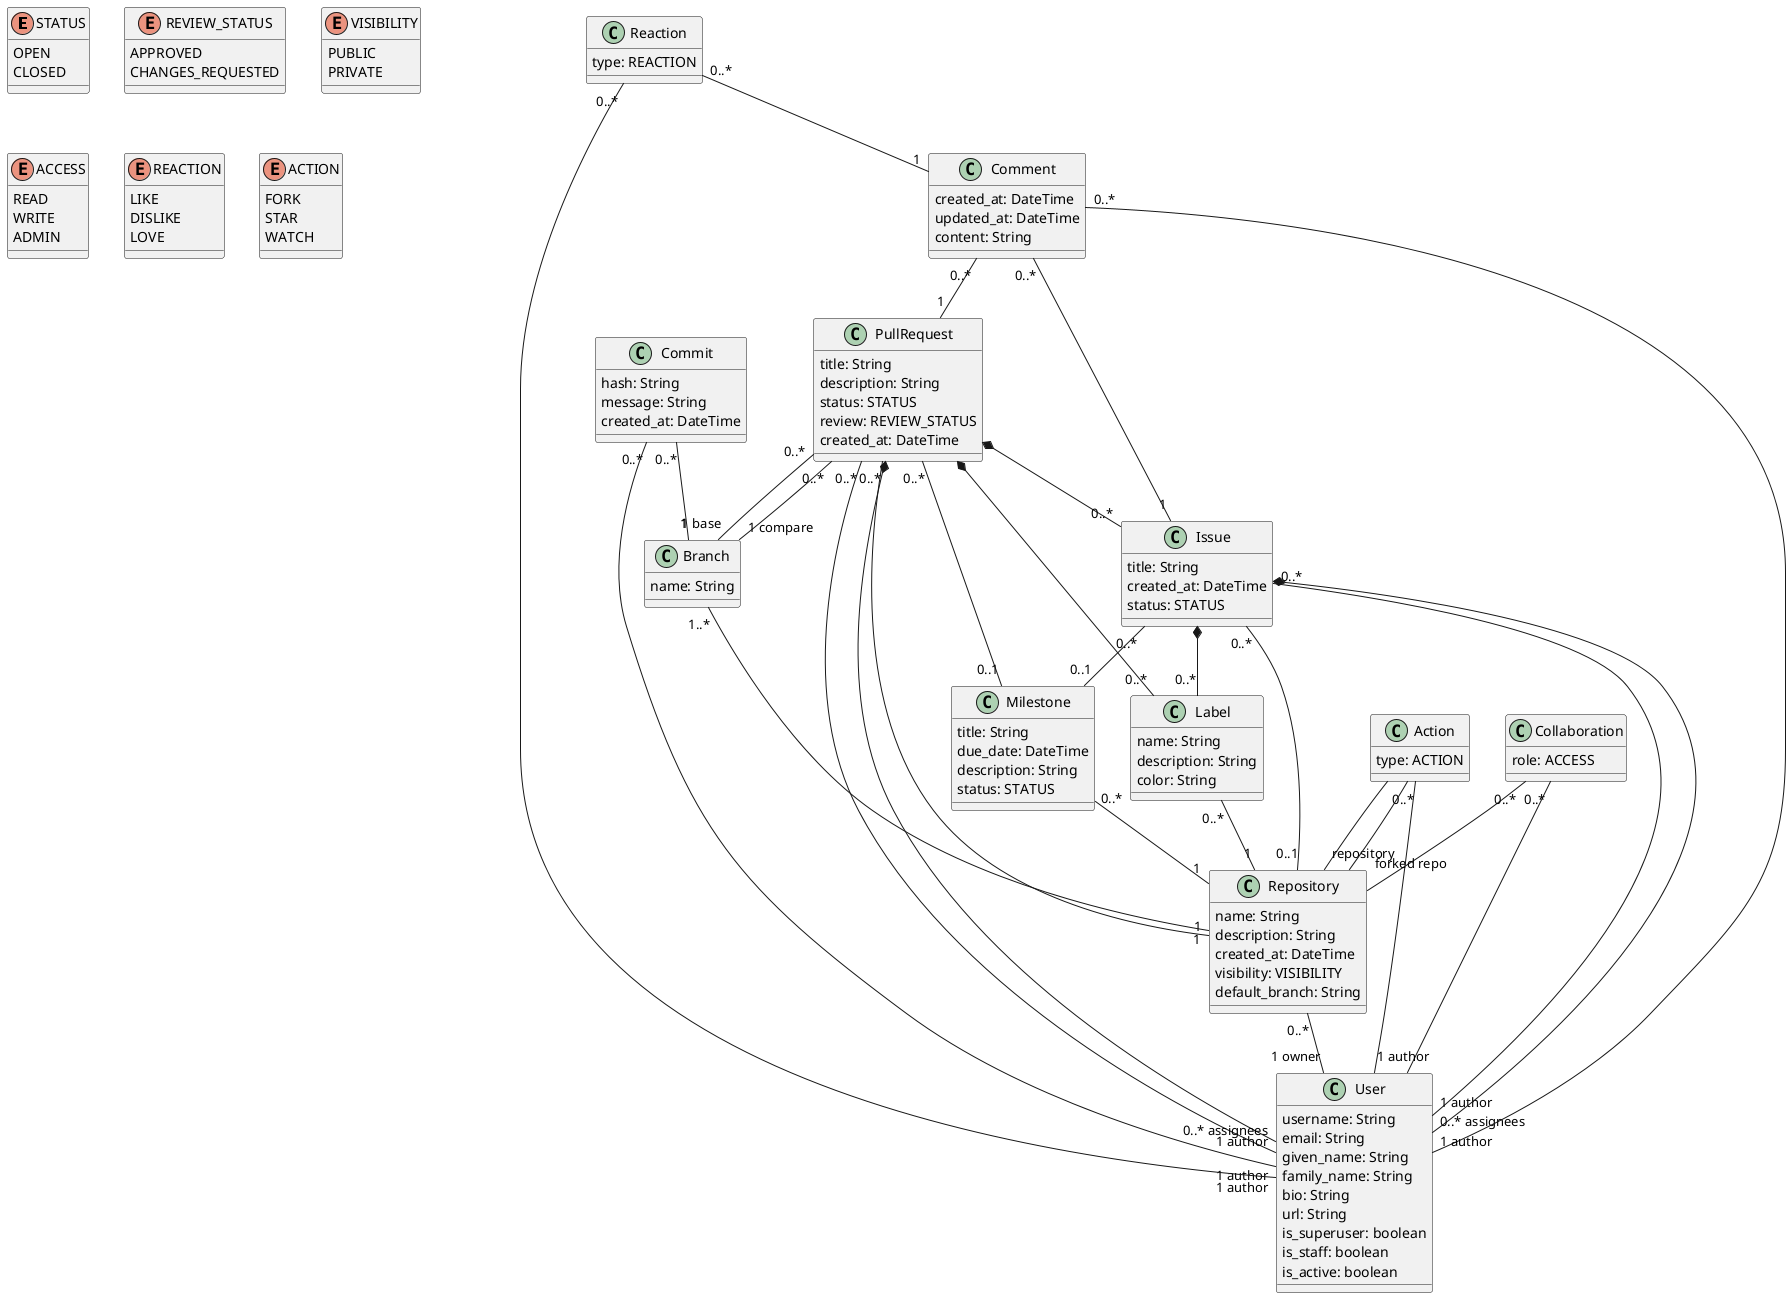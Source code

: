 @startuml

enum STATUS {
OPEN
CLOSED
}

enum REVIEW_STATUS {
APPROVED
CHANGES_REQUESTED
}

enum VISIBILITY {
PUBLIC
PRIVATE
}

enum ACCESS {
READ
WRITE
ADMIN
}

enum REACTION {
LIKE
DISLIKE
LOVE
}

enum ACTION {
FORK
STAR
WATCH
}

class User {
username: String
email: String
given_name: String
family_name: String
bio: String
url: String
is_superuser: boolean
is_staff: boolean
is_active: boolean
}

class Milestone {
title: String
due_date: DateTime
description: String
status: STATUS 
}

class Label {
name: String
description: String
color: String
}

class Issue {
title: String
created_at: DateTime
status: STATUS
}

class PullRequest {
title: String
description: String
status: STATUS
review: REVIEW_STATUS
created_at: DateTime
}

class Repository {
name: String
description: String
created_at: DateTime
visibility: VISIBILITY
default_branch: String
}

class Branch {
name: String
}

class Commit {
hash: String
message: String
created_at: DateTime
}

class Collaboration {
role: ACCESS
}

class Action {
type: ACTION
}

class Comment {
created_at: DateTime
updated_at: DateTime
content: String
}

class Reaction {
type: REACTION
}

Milestone "0..*" -- "1" Repository
Label "0..*" -- "1" Repository
Issue "0..*" -- "0..1" Milestone
Issue *-- "0..*" Label
Issue "0..*" -- "0..1" Repository
Issue "0..*" -- "1 author" User
Issue *-- "0..* assignees" User
PullRequest "0..*" -- "1 author" User
PullRequest "0..*" -- "1" Repository
PullRequest "0..*" -- "1 base" Branch
PullRequest "0..*" -- "1 compare" Branch
PullRequest *-- "0..*" Issue
PullRequest "0..*" -- "0..1" Milestone
PullRequest *-- "0..*" Label
PullRequest *-- "0..* assignees" User
Repository "0..*" -- "1 owner" User
Branch "1..*" -- "1" Repository
Commit "0..*" -- "1 author" User
Commit "0..*" -- "1" Branch
Collaboration "0..*" -- User
Collaboration "0..*" -- Repository
Action "0..*" -- "1 author" User
Action -- "repository" Repository
Action -- "forked repo" Repository
Reaction "0..*" -- "1" Comment
Reaction "0..*" -- "1 author" User
Comment "0..*" -- "1 author" User
Comment "0..*" -- "1" Issue
Comment "0..*" -- "1" PullRequest

@enduml
